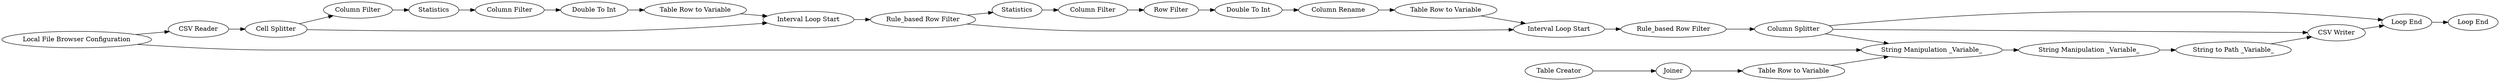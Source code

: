 digraph {
	1 [label="CSV Reader"]
	4 [label="Cell Splitter"]
	11 [label="Interval Loop Start"]
	12 [label="Rule_based Row Filter"]
	5 [label=Statistics]
	7 [label="Column Filter"]
	8 [label="Column Filter"]
	9 [label="Table Row to Variable"]
	10 [label="Double To Int"]
	21 [label="Interval Loop Start"]
	15 [label=Statistics]
	16 [label="Column Filter"]
	17 [label="Row Filter"]
	18 [label="Column Rename"]
	19 [label="Double To Int"]
	20 [label="Table Row to Variable"]
	23 [label="Rule_based Row Filter"]
	25 [label="Column Splitter"]
	30 [label="CSV Writer"]
	32 [label="Local File Browser Configuration"]
	36 [label="Loop End"]
	37 [label="Loop End"]
	24 [label="Table Creator"]
	28 [label=Joiner]
	29 [label="Table Row to Variable"]
	33 [label="String Manipulation _Variable_"]
	34 [label="String Manipulation _Variable_"]
	35 [label="String to Path _Variable_"]
	5 -> 8
	7 -> 5
	8 -> 10
	10 -> 9
	15 -> 16
	16 -> 17
	17 -> 19
	18 -> 20
	19 -> 18
	24 -> 28
	28 -> 29
	29 -> 33
	33 -> 34
	34 -> 35
	1 -> 4
	4 -> 7
	4 -> 11
	11 -> 12
	12 -> 21
	12 -> 15
	9 -> 11
	21 -> 23
	20 -> 21
	23 -> 25
	25 -> 30
	25 -> 36
	25 -> 33
	30 -> 36
	32 -> 1
	32 -> 33
	36 -> 37
	35 -> 30
	rankdir=LR
}
